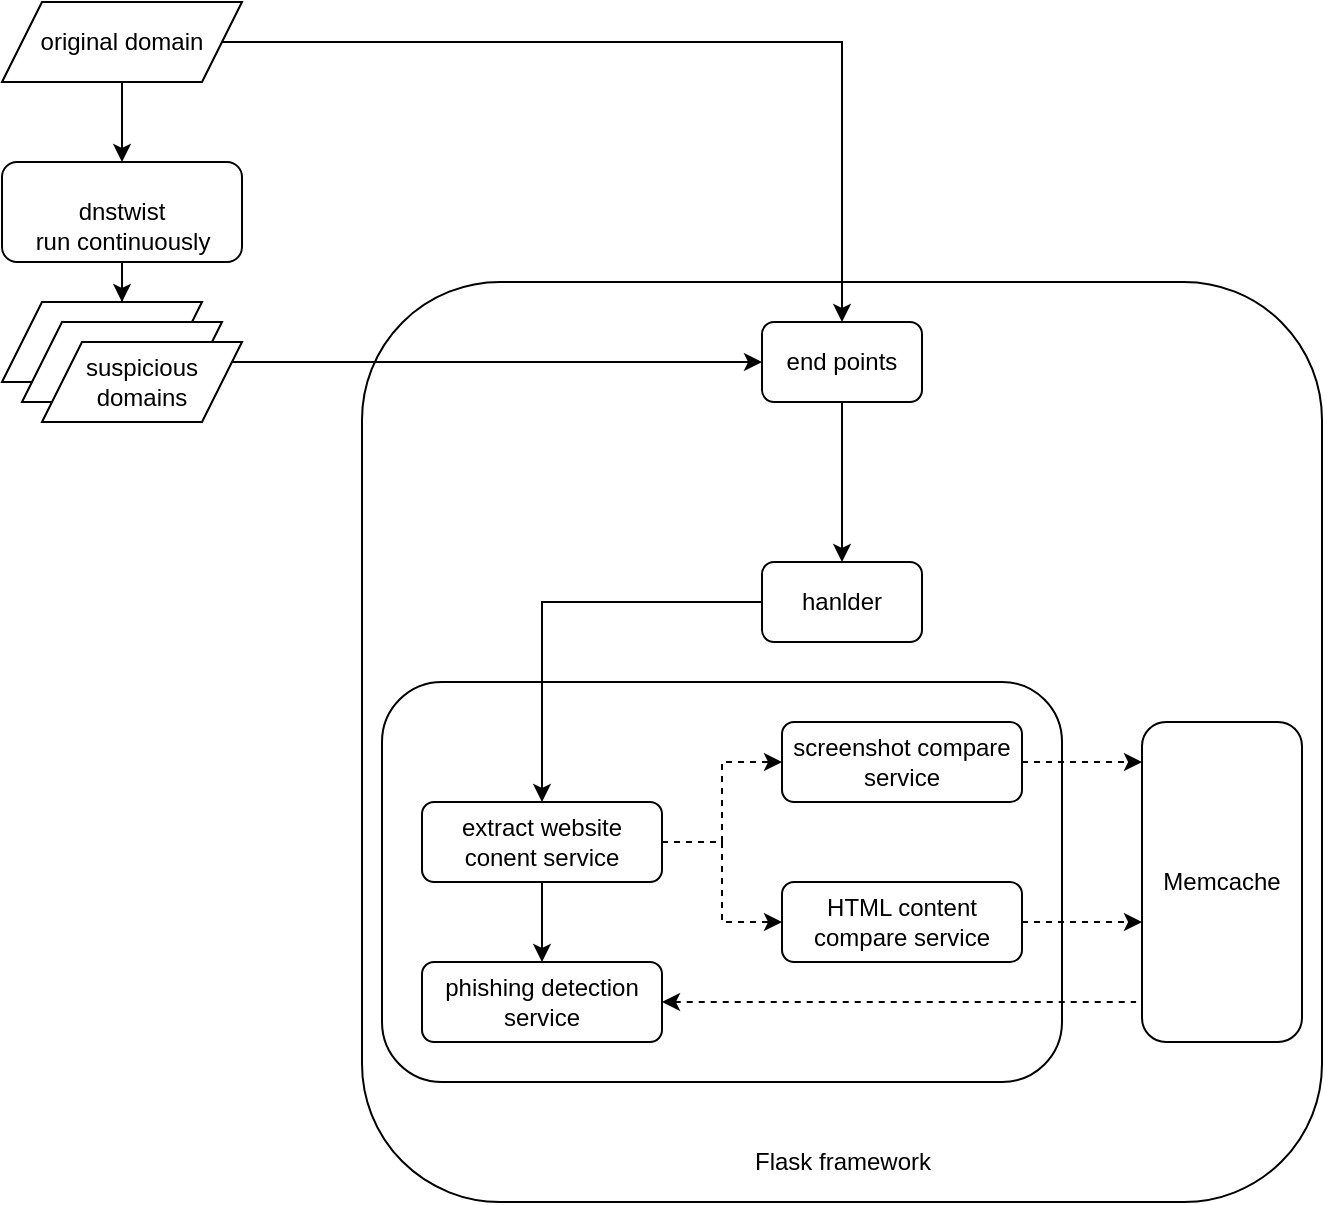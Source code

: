 <mxfile version="14.2.5" type="device"><diagram id="sSU2vyL3FsFD3Zi8TfMo" name="Page-1"><mxGraphModel dx="474" dy="302" grid="1" gridSize="10" guides="1" tooltips="1" connect="1" arrows="1" fold="1" page="1" pageScale="1" pageWidth="850" pageHeight="1100" math="0" shadow="0"><root><mxCell id="0"/><mxCell id="1" parent="0"/><mxCell id="KtZdPSIDCZ1Ob0VTgm3v-63" value="" style="rounded=1;whiteSpace=wrap;html=1;" parent="1" vertex="1"><mxGeometry x="260" y="180" width="480" height="460" as="geometry"/></mxCell><mxCell id="KtZdPSIDCZ1Ob0VTgm3v-64" value="" style="rounded=1;whiteSpace=wrap;html=1;" parent="1" vertex="1"><mxGeometry x="270" y="380" width="340" height="200" as="geometry"/></mxCell><mxCell id="KtZdPSIDCZ1Ob0VTgm3v-67" value="dnstwist" style="rounded=1;whiteSpace=wrap;html=1;" parent="1" vertex="1"><mxGeometry x="80" y="120" width="120" height="50" as="geometry"/></mxCell><mxCell id="KtZdPSIDCZ1Ob0VTgm3v-70" style="edgeStyle=orthogonalEdgeStyle;rounded=0;orthogonalLoop=1;jettySize=auto;html=1;" parent="1" source="QmDGJBZfbvvVP2ski18g-10" target="KtZdPSIDCZ1Ob0VTgm3v-67" edge="1"><mxGeometry relative="1" as="geometry"><mxPoint x="140" y="80" as="sourcePoint"/></mxGeometry></mxCell><mxCell id="KtZdPSIDCZ1Ob0VTgm3v-71" style="edgeStyle=orthogonalEdgeStyle;rounded=0;orthogonalLoop=1;jettySize=auto;html=1;" parent="1" source="QmDGJBZfbvvVP2ski18g-10" target="KtZdPSIDCZ1Ob0VTgm3v-74" edge="1"><mxGeometry relative="1" as="geometry"><mxPoint x="180" y="60" as="sourcePoint"/></mxGeometry></mxCell><mxCell id="KtZdPSIDCZ1Ob0VTgm3v-73" value="" style="edgeStyle=orthogonalEdgeStyle;rounded=0;orthogonalLoop=1;jettySize=auto;html=1;" parent="1" source="KtZdPSIDCZ1Ob0VTgm3v-74" target="KtZdPSIDCZ1Ob0VTgm3v-76" edge="1"><mxGeometry relative="1" as="geometry"/></mxCell><mxCell id="KtZdPSIDCZ1Ob0VTgm3v-74" value="end points" style="rounded=1;whiteSpace=wrap;html=1;" parent="1" vertex="1"><mxGeometry x="460" y="200" width="80" height="40" as="geometry"/></mxCell><mxCell id="KtZdPSIDCZ1Ob0VTgm3v-75" style="edgeStyle=orthogonalEdgeStyle;rounded=0;orthogonalLoop=1;jettySize=auto;html=1;" parent="1" source="KtZdPSIDCZ1Ob0VTgm3v-76" target="KtZdPSIDCZ1Ob0VTgm3v-85" edge="1"><mxGeometry relative="1" as="geometry"/></mxCell><mxCell id="KtZdPSIDCZ1Ob0VTgm3v-76" value="hanlder" style="rounded=1;whiteSpace=wrap;html=1;" parent="1" vertex="1"><mxGeometry x="460" y="320" width="80" height="40" as="geometry"/></mxCell><mxCell id="QmDGJBZfbvvVP2ski18g-9" style="edgeStyle=orthogonalEdgeStyle;rounded=0;orthogonalLoop=1;jettySize=auto;html=1;entryX=0.6;entryY=0;entryDx=0;entryDy=0;entryPerimeter=0;" edge="1" parent="1" source="KtZdPSIDCZ1Ob0VTgm3v-77" target="QmDGJBZfbvvVP2ski18g-4"><mxGeometry relative="1" as="geometry"/></mxCell><mxCell id="KtZdPSIDCZ1Ob0VTgm3v-77" value="run continuously" style="text;html=1;align=center;verticalAlign=middle;resizable=0;points=[];autosize=1;" parent="1" vertex="1"><mxGeometry x="90" y="150" width="100" height="20" as="geometry"/></mxCell><mxCell id="KtZdPSIDCZ1Ob0VTgm3v-78" style="edgeStyle=orthogonalEdgeStyle;rounded=0;orthogonalLoop=1;jettySize=auto;html=1;entryX=0;entryY=0.125;entryDx=0;entryDy=0;entryPerimeter=0;dashed=1;" parent="1" source="KtZdPSIDCZ1Ob0VTgm3v-79" target="KtZdPSIDCZ1Ob0VTgm3v-89" edge="1"><mxGeometry relative="1" as="geometry"/></mxCell><mxCell id="KtZdPSIDCZ1Ob0VTgm3v-79" value="screenshot compare service" style="rounded=1;whiteSpace=wrap;html=1;" parent="1" vertex="1"><mxGeometry x="470" y="400" width="120" height="40" as="geometry"/></mxCell><mxCell id="KtZdPSIDCZ1Ob0VTgm3v-80" style="edgeStyle=orthogonalEdgeStyle;rounded=0;orthogonalLoop=1;jettySize=auto;html=1;entryX=0;entryY=0.625;entryDx=0;entryDy=0;entryPerimeter=0;dashed=1;" parent="1" source="KtZdPSIDCZ1Ob0VTgm3v-81" target="KtZdPSIDCZ1Ob0VTgm3v-89" edge="1"><mxGeometry relative="1" as="geometry"/></mxCell><mxCell id="KtZdPSIDCZ1Ob0VTgm3v-81" value="HTML content compare service" style="rounded=1;whiteSpace=wrap;html=1;" parent="1" vertex="1"><mxGeometry x="470" y="480" width="120" height="40" as="geometry"/></mxCell><mxCell id="KtZdPSIDCZ1Ob0VTgm3v-82" style="edgeStyle=orthogonalEdgeStyle;rounded=0;orthogonalLoop=1;jettySize=auto;html=1;dashed=1;" parent="1" source="KtZdPSIDCZ1Ob0VTgm3v-85" target="KtZdPSIDCZ1Ob0VTgm3v-79" edge="1"><mxGeometry relative="1" as="geometry"/></mxCell><mxCell id="KtZdPSIDCZ1Ob0VTgm3v-83" style="edgeStyle=orthogonalEdgeStyle;rounded=0;orthogonalLoop=1;jettySize=auto;html=1;dashed=1;" parent="1" source="KtZdPSIDCZ1Ob0VTgm3v-85" target="KtZdPSIDCZ1Ob0VTgm3v-81" edge="1"><mxGeometry relative="1" as="geometry"/></mxCell><mxCell id="KtZdPSIDCZ1Ob0VTgm3v-84" style="edgeStyle=orthogonalEdgeStyle;rounded=0;orthogonalLoop=1;jettySize=auto;html=1;entryX=0.5;entryY=0;entryDx=0;entryDy=0;" parent="1" source="KtZdPSIDCZ1Ob0VTgm3v-85" target="KtZdPSIDCZ1Ob0VTgm3v-87" edge="1"><mxGeometry relative="1" as="geometry"/></mxCell><mxCell id="KtZdPSIDCZ1Ob0VTgm3v-85" value="extract website conent service" style="rounded=1;whiteSpace=wrap;html=1;" parent="1" vertex="1"><mxGeometry x="290" y="440" width="120" height="40" as="geometry"/></mxCell><mxCell id="KtZdPSIDCZ1Ob0VTgm3v-86" style="edgeStyle=orthogonalEdgeStyle;rounded=0;orthogonalLoop=1;jettySize=auto;html=1;entryX=-0.037;entryY=0.875;entryDx=0;entryDy=0;entryPerimeter=0;dashed=1;startArrow=classic;startFill=1;endArrow=none;endFill=0;" parent="1" source="KtZdPSIDCZ1Ob0VTgm3v-87" target="KtZdPSIDCZ1Ob0VTgm3v-89" edge="1"><mxGeometry relative="1" as="geometry"/></mxCell><mxCell id="KtZdPSIDCZ1Ob0VTgm3v-87" value="phishing detection service" style="rounded=1;whiteSpace=wrap;html=1;" parent="1" vertex="1"><mxGeometry x="290" y="520" width="120" height="40" as="geometry"/></mxCell><mxCell id="KtZdPSIDCZ1Ob0VTgm3v-89" value="Memcache" style="rounded=1;whiteSpace=wrap;html=1;" parent="1" vertex="1"><mxGeometry x="650" y="400" width="80" height="160" as="geometry"/></mxCell><mxCell id="KtZdPSIDCZ1Ob0VTgm3v-90" value="Flask framework" style="text;html=1;align=center;verticalAlign=middle;resizable=0;points=[];autosize=1;" parent="1" vertex="1"><mxGeometry x="450" y="610" width="100" height="20" as="geometry"/></mxCell><mxCell id="QmDGJBZfbvvVP2ski18g-4" value="" style="shape=parallelogram;perimeter=parallelogramPerimeter;whiteSpace=wrap;html=1;fixedSize=1;" vertex="1" parent="1"><mxGeometry x="80" y="190" width="100" height="40" as="geometry"/></mxCell><mxCell id="QmDGJBZfbvvVP2ski18g-8" style="edgeStyle=orthogonalEdgeStyle;rounded=0;orthogonalLoop=1;jettySize=auto;html=1;" edge="1" parent="1" source="QmDGJBZfbvvVP2ski18g-5" target="KtZdPSIDCZ1Ob0VTgm3v-74"><mxGeometry relative="1" as="geometry"/></mxCell><mxCell id="QmDGJBZfbvvVP2ski18g-5" value="" style="shape=parallelogram;perimeter=parallelogramPerimeter;whiteSpace=wrap;html=1;fixedSize=1;" vertex="1" parent="1"><mxGeometry x="90" y="200" width="100" height="40" as="geometry"/></mxCell><mxCell id="QmDGJBZfbvvVP2ski18g-7" value="&lt;span&gt;suspicious&lt;br&gt;domains&lt;/span&gt;" style="shape=parallelogram;perimeter=parallelogramPerimeter;whiteSpace=wrap;html=1;fixedSize=1;" vertex="1" parent="1"><mxGeometry x="100" y="210" width="100" height="40" as="geometry"/></mxCell><mxCell id="QmDGJBZfbvvVP2ski18g-10" value="original domain" style="shape=parallelogram;perimeter=parallelogramPerimeter;whiteSpace=wrap;html=1;fixedSize=1;" vertex="1" parent="1"><mxGeometry x="80" y="40" width="120" height="40" as="geometry"/></mxCell></root></mxGraphModel></diagram></mxfile>